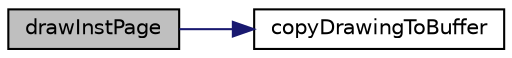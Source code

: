 digraph "drawInstPage"
{
 // LATEX_PDF_SIZE
  edge [fontname="Helvetica",fontsize="10",labelfontname="Helvetica",labelfontsize="10"];
  node [fontname="Helvetica",fontsize="10",shape=record];
  rankdir="LR";
  Node1 [label="drawInstPage",height=0.2,width=0.4,color="black", fillcolor="grey75", style="filled", fontcolor="black",tooltip="This funtions load the instruciton page (a xpm) to the tertiaty buffer (or \"static elements\" buffer)."];
  Node1 -> Node2 [color="midnightblue",fontsize="10",style="solid"];
  Node2 [label="copyDrawingToBuffer",height=0.2,width=0.4,color="black", fillcolor="white", style="filled",URL="$graphics_8c.html#a4ab4d19eaa963077f2d4e42e8f46212d",tooltip="This function copies anything not transparent of the draw buffer to the image buffer."];
}
